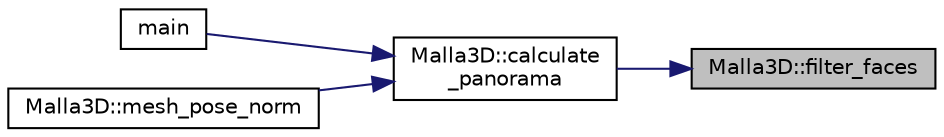digraph "Malla3D::filter_faces"
{
 // LATEX_PDF_SIZE
  edge [fontname="Helvetica",fontsize="10",labelfontname="Helvetica",labelfontsize="10"];
  node [fontname="Helvetica",fontsize="10",shape=record];
  rankdir="RL";
  Node1 [label="Malla3D::filter_faces",height=0.2,width=0.4,color="black", fillcolor="grey75", style="filled", fontcolor="black",tooltip="Separates the faces of the mesh according to their height and sector."];
  Node1 -> Node2 [dir="back",color="midnightblue",fontsize="10",style="solid",fontname="Helvetica"];
  Node2 [label="Malla3D::calculate\l_panorama",height=0.2,width=0.4,color="black", fillcolor="white", style="filled",URL="$classMalla3D.html#a62a468f594ed9248bfb756207d79bca9",tooltip="Calculate PANORAMA [extended] representation of the 3D mesh."];
  Node2 -> Node3 [dir="back",color="midnightblue",fontsize="10",style="solid",fontname="Helvetica"];
  Node3 [label="main",height=0.2,width=0.4,color="black", fillcolor="white", style="filled",URL="$main_8cpp.html#a0ddf1224851353fc92bfbff6f499fa97",tooltip=" "];
  Node2 -> Node4 [dir="back",color="midnightblue",fontsize="10",style="solid",fontname="Helvetica"];
  Node4 [label="Malla3D::mesh_pose_norm",height=0.2,width=0.4,color="black", fillcolor="white", style="filled",URL="$classMalla3D.html#ac7be542da00ca44f53442c6ad64969b0",tooltip="Compute the normalized pose of 3d mesh."];
}
